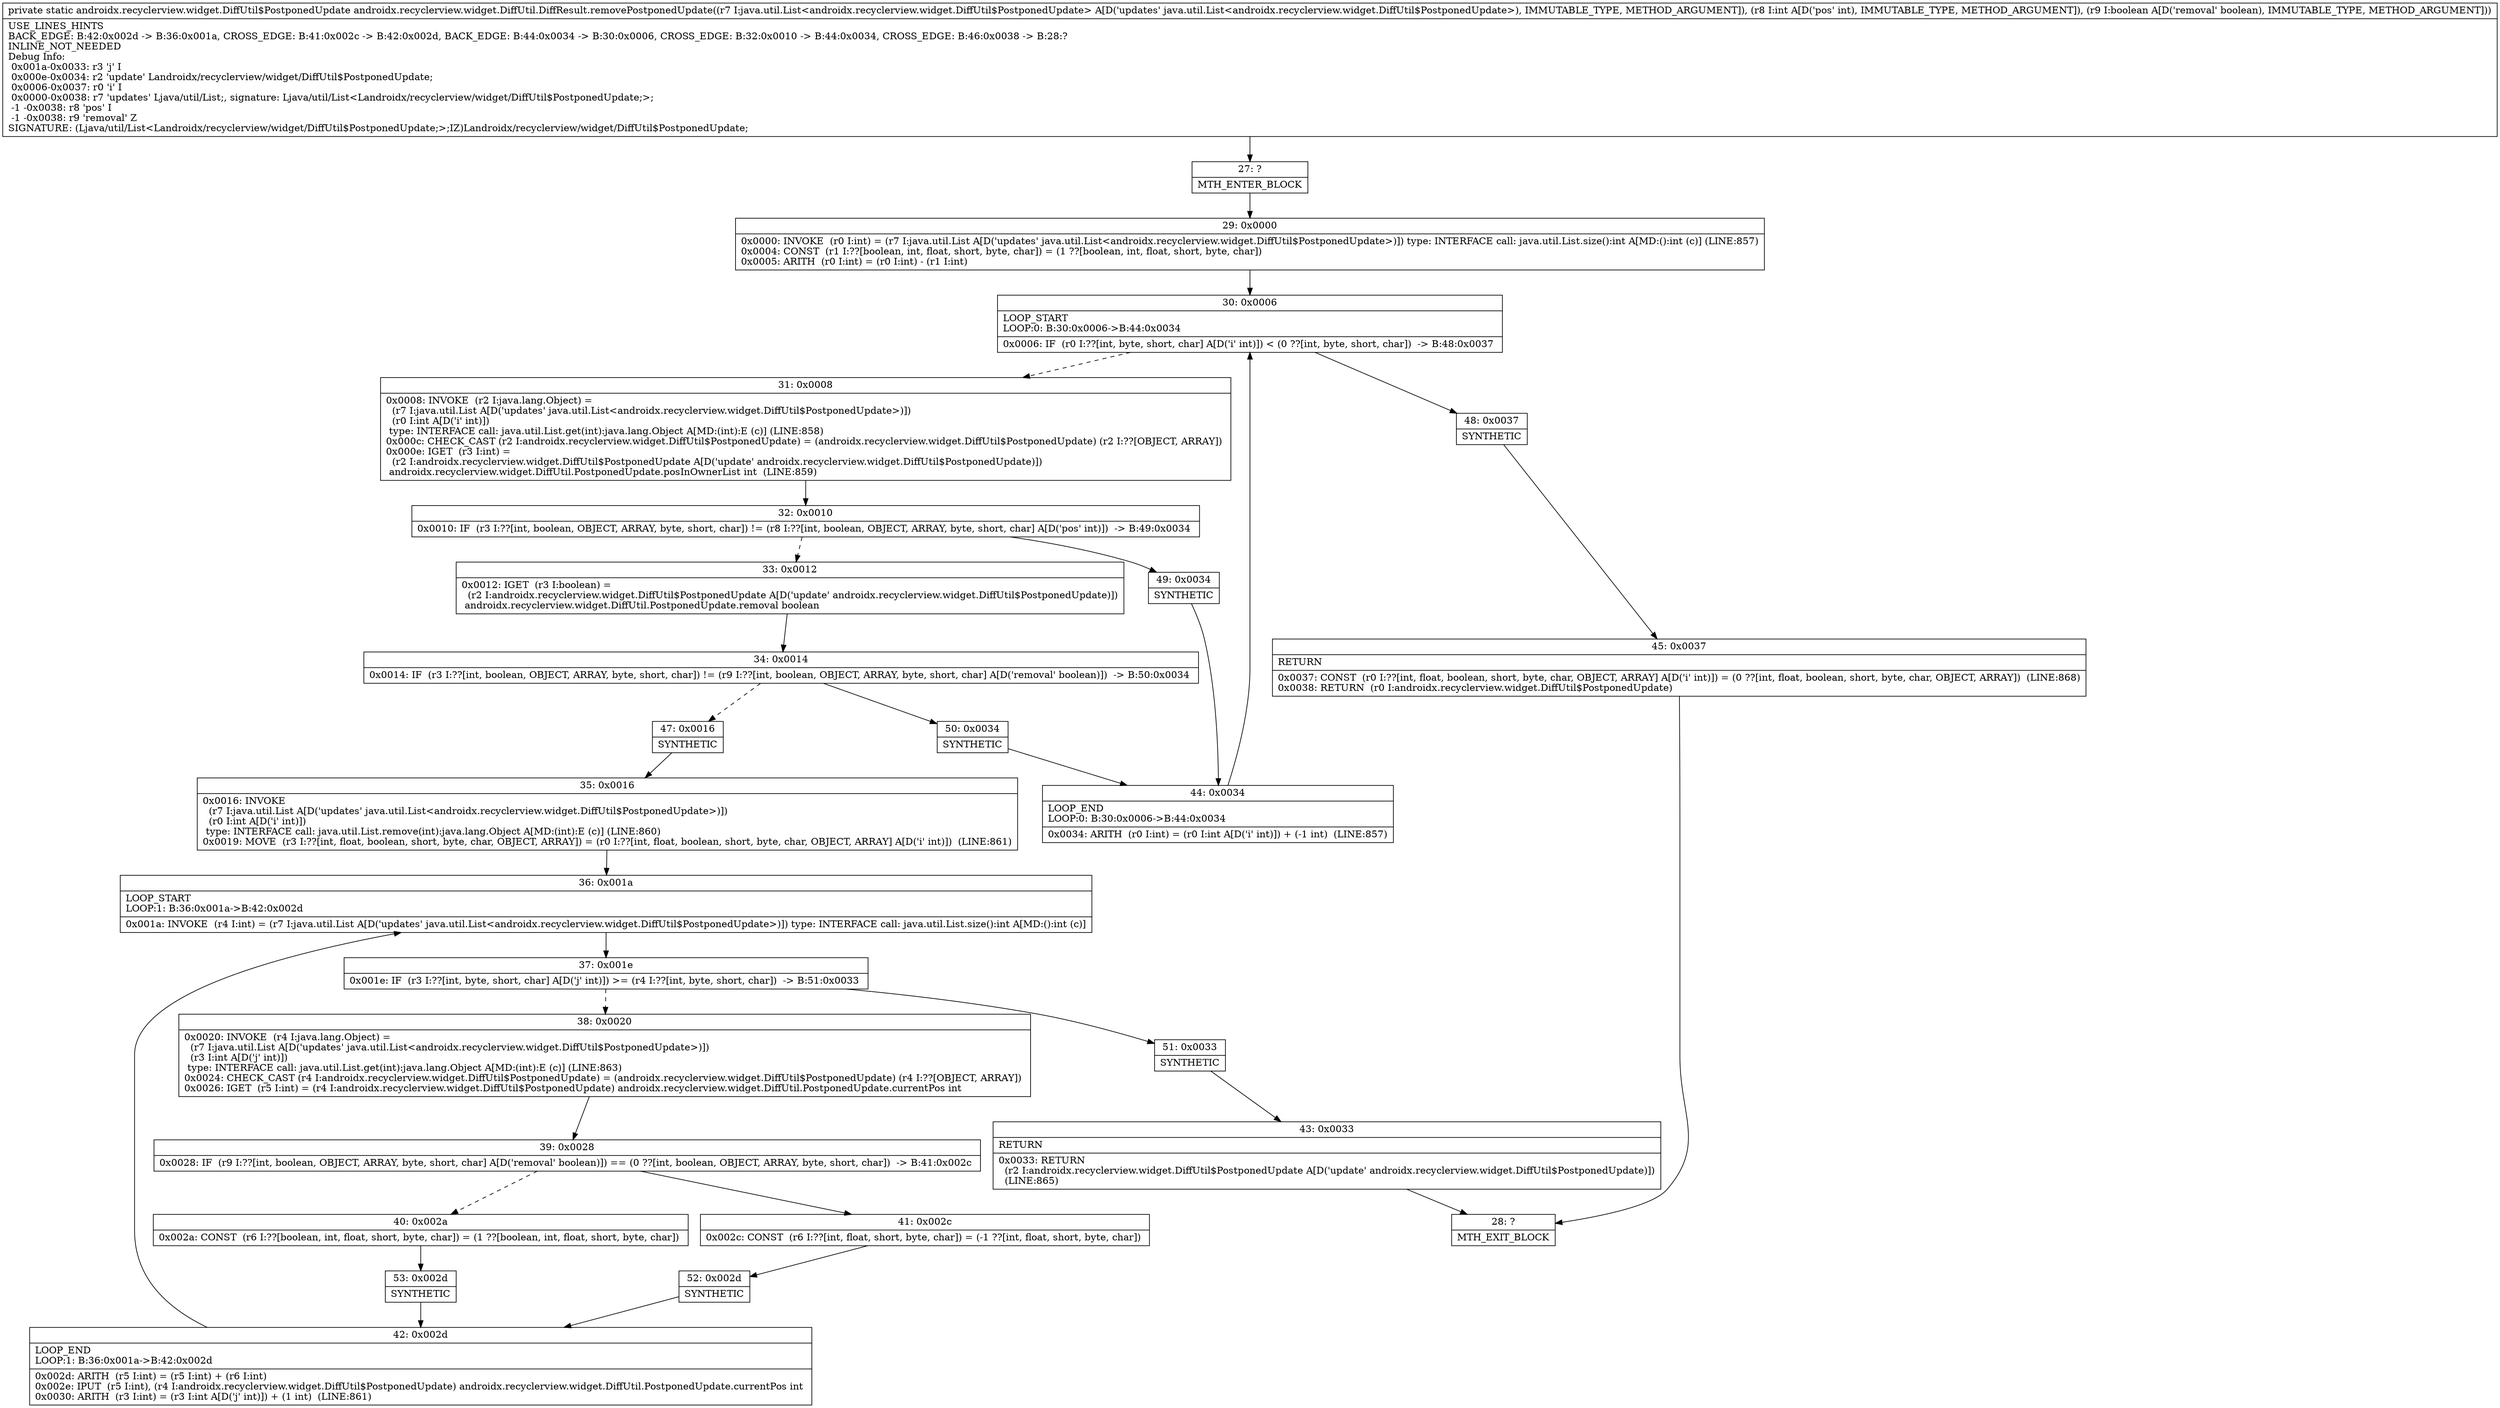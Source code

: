 digraph "CFG forandroidx.recyclerview.widget.DiffUtil.DiffResult.removePostponedUpdate(Ljava\/util\/List;IZ)Landroidx\/recyclerview\/widget\/DiffUtil$PostponedUpdate;" {
Node_27 [shape=record,label="{27\:\ ?|MTH_ENTER_BLOCK\l}"];
Node_29 [shape=record,label="{29\:\ 0x0000|0x0000: INVOKE  (r0 I:int) = (r7 I:java.util.List A[D('updates' java.util.List\<androidx.recyclerview.widget.DiffUtil$PostponedUpdate\>)]) type: INTERFACE call: java.util.List.size():int A[MD:():int (c)] (LINE:857)\l0x0004: CONST  (r1 I:??[boolean, int, float, short, byte, char]) = (1 ??[boolean, int, float, short, byte, char]) \l0x0005: ARITH  (r0 I:int) = (r0 I:int) \- (r1 I:int) \l}"];
Node_30 [shape=record,label="{30\:\ 0x0006|LOOP_START\lLOOP:0: B:30:0x0006\-\>B:44:0x0034\l|0x0006: IF  (r0 I:??[int, byte, short, char] A[D('i' int)]) \< (0 ??[int, byte, short, char])  \-\> B:48:0x0037 \l}"];
Node_31 [shape=record,label="{31\:\ 0x0008|0x0008: INVOKE  (r2 I:java.lang.Object) = \l  (r7 I:java.util.List A[D('updates' java.util.List\<androidx.recyclerview.widget.DiffUtil$PostponedUpdate\>)])\l  (r0 I:int A[D('i' int)])\l type: INTERFACE call: java.util.List.get(int):java.lang.Object A[MD:(int):E (c)] (LINE:858)\l0x000c: CHECK_CAST (r2 I:androidx.recyclerview.widget.DiffUtil$PostponedUpdate) = (androidx.recyclerview.widget.DiffUtil$PostponedUpdate) (r2 I:??[OBJECT, ARRAY]) \l0x000e: IGET  (r3 I:int) = \l  (r2 I:androidx.recyclerview.widget.DiffUtil$PostponedUpdate A[D('update' androidx.recyclerview.widget.DiffUtil$PostponedUpdate)])\l androidx.recyclerview.widget.DiffUtil.PostponedUpdate.posInOwnerList int  (LINE:859)\l}"];
Node_32 [shape=record,label="{32\:\ 0x0010|0x0010: IF  (r3 I:??[int, boolean, OBJECT, ARRAY, byte, short, char]) != (r8 I:??[int, boolean, OBJECT, ARRAY, byte, short, char] A[D('pos' int)])  \-\> B:49:0x0034 \l}"];
Node_33 [shape=record,label="{33\:\ 0x0012|0x0012: IGET  (r3 I:boolean) = \l  (r2 I:androidx.recyclerview.widget.DiffUtil$PostponedUpdate A[D('update' androidx.recyclerview.widget.DiffUtil$PostponedUpdate)])\l androidx.recyclerview.widget.DiffUtil.PostponedUpdate.removal boolean \l}"];
Node_34 [shape=record,label="{34\:\ 0x0014|0x0014: IF  (r3 I:??[int, boolean, OBJECT, ARRAY, byte, short, char]) != (r9 I:??[int, boolean, OBJECT, ARRAY, byte, short, char] A[D('removal' boolean)])  \-\> B:50:0x0034 \l}"];
Node_47 [shape=record,label="{47\:\ 0x0016|SYNTHETIC\l}"];
Node_35 [shape=record,label="{35\:\ 0x0016|0x0016: INVOKE  \l  (r7 I:java.util.List A[D('updates' java.util.List\<androidx.recyclerview.widget.DiffUtil$PostponedUpdate\>)])\l  (r0 I:int A[D('i' int)])\l type: INTERFACE call: java.util.List.remove(int):java.lang.Object A[MD:(int):E (c)] (LINE:860)\l0x0019: MOVE  (r3 I:??[int, float, boolean, short, byte, char, OBJECT, ARRAY]) = (r0 I:??[int, float, boolean, short, byte, char, OBJECT, ARRAY] A[D('i' int)])  (LINE:861)\l}"];
Node_36 [shape=record,label="{36\:\ 0x001a|LOOP_START\lLOOP:1: B:36:0x001a\-\>B:42:0x002d\l|0x001a: INVOKE  (r4 I:int) = (r7 I:java.util.List A[D('updates' java.util.List\<androidx.recyclerview.widget.DiffUtil$PostponedUpdate\>)]) type: INTERFACE call: java.util.List.size():int A[MD:():int (c)]\l}"];
Node_37 [shape=record,label="{37\:\ 0x001e|0x001e: IF  (r3 I:??[int, byte, short, char] A[D('j' int)]) \>= (r4 I:??[int, byte, short, char])  \-\> B:51:0x0033 \l}"];
Node_38 [shape=record,label="{38\:\ 0x0020|0x0020: INVOKE  (r4 I:java.lang.Object) = \l  (r7 I:java.util.List A[D('updates' java.util.List\<androidx.recyclerview.widget.DiffUtil$PostponedUpdate\>)])\l  (r3 I:int A[D('j' int)])\l type: INTERFACE call: java.util.List.get(int):java.lang.Object A[MD:(int):E (c)] (LINE:863)\l0x0024: CHECK_CAST (r4 I:androidx.recyclerview.widget.DiffUtil$PostponedUpdate) = (androidx.recyclerview.widget.DiffUtil$PostponedUpdate) (r4 I:??[OBJECT, ARRAY]) \l0x0026: IGET  (r5 I:int) = (r4 I:androidx.recyclerview.widget.DiffUtil$PostponedUpdate) androidx.recyclerview.widget.DiffUtil.PostponedUpdate.currentPos int \l}"];
Node_39 [shape=record,label="{39\:\ 0x0028|0x0028: IF  (r9 I:??[int, boolean, OBJECT, ARRAY, byte, short, char] A[D('removal' boolean)]) == (0 ??[int, boolean, OBJECT, ARRAY, byte, short, char])  \-\> B:41:0x002c \l}"];
Node_40 [shape=record,label="{40\:\ 0x002a|0x002a: CONST  (r6 I:??[boolean, int, float, short, byte, char]) = (1 ??[boolean, int, float, short, byte, char]) \l}"];
Node_53 [shape=record,label="{53\:\ 0x002d|SYNTHETIC\l}"];
Node_42 [shape=record,label="{42\:\ 0x002d|LOOP_END\lLOOP:1: B:36:0x001a\-\>B:42:0x002d\l|0x002d: ARITH  (r5 I:int) = (r5 I:int) + (r6 I:int) \l0x002e: IPUT  (r5 I:int), (r4 I:androidx.recyclerview.widget.DiffUtil$PostponedUpdate) androidx.recyclerview.widget.DiffUtil.PostponedUpdate.currentPos int \l0x0030: ARITH  (r3 I:int) = (r3 I:int A[D('j' int)]) + (1 int)  (LINE:861)\l}"];
Node_41 [shape=record,label="{41\:\ 0x002c|0x002c: CONST  (r6 I:??[int, float, short, byte, char]) = (\-1 ??[int, float, short, byte, char]) \l}"];
Node_52 [shape=record,label="{52\:\ 0x002d|SYNTHETIC\l}"];
Node_51 [shape=record,label="{51\:\ 0x0033|SYNTHETIC\l}"];
Node_43 [shape=record,label="{43\:\ 0x0033|RETURN\l|0x0033: RETURN  \l  (r2 I:androidx.recyclerview.widget.DiffUtil$PostponedUpdate A[D('update' androidx.recyclerview.widget.DiffUtil$PostponedUpdate)])\l  (LINE:865)\l}"];
Node_28 [shape=record,label="{28\:\ ?|MTH_EXIT_BLOCK\l}"];
Node_50 [shape=record,label="{50\:\ 0x0034|SYNTHETIC\l}"];
Node_44 [shape=record,label="{44\:\ 0x0034|LOOP_END\lLOOP:0: B:30:0x0006\-\>B:44:0x0034\l|0x0034: ARITH  (r0 I:int) = (r0 I:int A[D('i' int)]) + (\-1 int)  (LINE:857)\l}"];
Node_49 [shape=record,label="{49\:\ 0x0034|SYNTHETIC\l}"];
Node_48 [shape=record,label="{48\:\ 0x0037|SYNTHETIC\l}"];
Node_45 [shape=record,label="{45\:\ 0x0037|RETURN\l|0x0037: CONST  (r0 I:??[int, float, boolean, short, byte, char, OBJECT, ARRAY] A[D('i' int)]) = (0 ??[int, float, boolean, short, byte, char, OBJECT, ARRAY])  (LINE:868)\l0x0038: RETURN  (r0 I:androidx.recyclerview.widget.DiffUtil$PostponedUpdate) \l}"];
MethodNode[shape=record,label="{private static androidx.recyclerview.widget.DiffUtil$PostponedUpdate androidx.recyclerview.widget.DiffUtil.DiffResult.removePostponedUpdate((r7 I:java.util.List\<androidx.recyclerview.widget.DiffUtil$PostponedUpdate\> A[D('updates' java.util.List\<androidx.recyclerview.widget.DiffUtil$PostponedUpdate\>), IMMUTABLE_TYPE, METHOD_ARGUMENT]), (r8 I:int A[D('pos' int), IMMUTABLE_TYPE, METHOD_ARGUMENT]), (r9 I:boolean A[D('removal' boolean), IMMUTABLE_TYPE, METHOD_ARGUMENT]))  | USE_LINES_HINTS\lBACK_EDGE: B:42:0x002d \-\> B:36:0x001a, CROSS_EDGE: B:41:0x002c \-\> B:42:0x002d, BACK_EDGE: B:44:0x0034 \-\> B:30:0x0006, CROSS_EDGE: B:32:0x0010 \-\> B:44:0x0034, CROSS_EDGE: B:46:0x0038 \-\> B:28:?\lINLINE_NOT_NEEDED\lDebug Info:\l  0x001a\-0x0033: r3 'j' I\l  0x000e\-0x0034: r2 'update' Landroidx\/recyclerview\/widget\/DiffUtil$PostponedUpdate;\l  0x0006\-0x0037: r0 'i' I\l  0x0000\-0x0038: r7 'updates' Ljava\/util\/List;, signature: Ljava\/util\/List\<Landroidx\/recyclerview\/widget\/DiffUtil$PostponedUpdate;\>;\l  \-1 \-0x0038: r8 'pos' I\l  \-1 \-0x0038: r9 'removal' Z\lSIGNATURE: (Ljava\/util\/List\<Landroidx\/recyclerview\/widget\/DiffUtil$PostponedUpdate;\>;IZ)Landroidx\/recyclerview\/widget\/DiffUtil$PostponedUpdate;\l}"];
MethodNode -> Node_27;Node_27 -> Node_29;
Node_29 -> Node_30;
Node_30 -> Node_31[style=dashed];
Node_30 -> Node_48;
Node_31 -> Node_32;
Node_32 -> Node_33[style=dashed];
Node_32 -> Node_49;
Node_33 -> Node_34;
Node_34 -> Node_47[style=dashed];
Node_34 -> Node_50;
Node_47 -> Node_35;
Node_35 -> Node_36;
Node_36 -> Node_37;
Node_37 -> Node_38[style=dashed];
Node_37 -> Node_51;
Node_38 -> Node_39;
Node_39 -> Node_40[style=dashed];
Node_39 -> Node_41;
Node_40 -> Node_53;
Node_53 -> Node_42;
Node_42 -> Node_36;
Node_41 -> Node_52;
Node_52 -> Node_42;
Node_51 -> Node_43;
Node_43 -> Node_28;
Node_50 -> Node_44;
Node_44 -> Node_30;
Node_49 -> Node_44;
Node_48 -> Node_45;
Node_45 -> Node_28;
}

